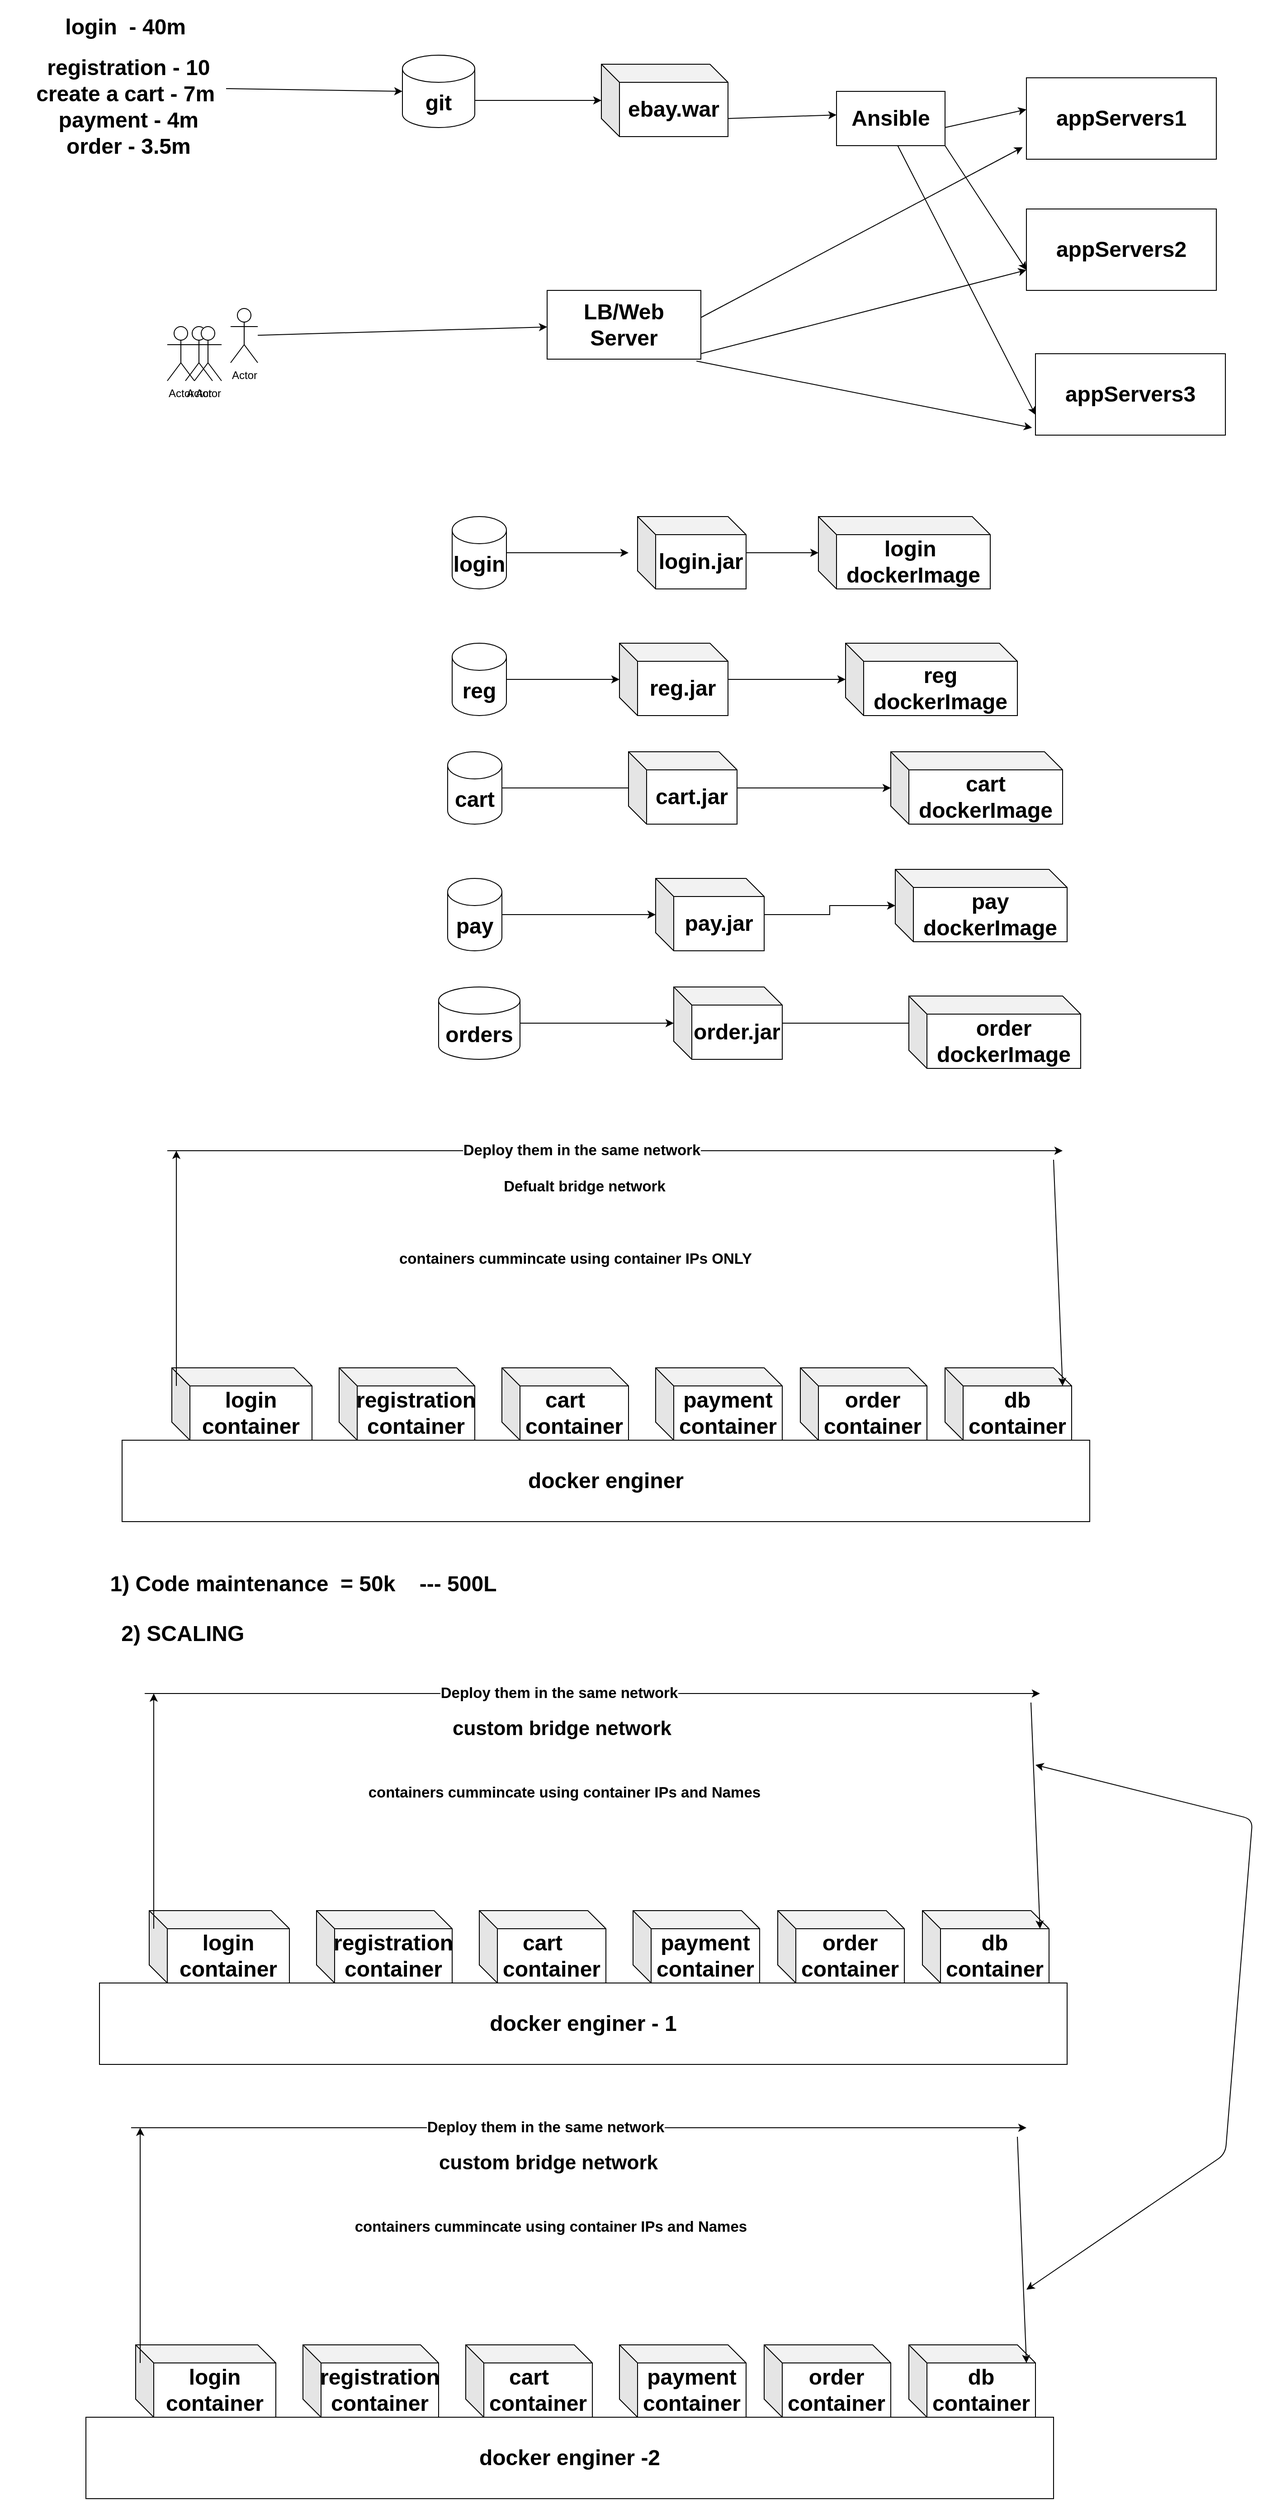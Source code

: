 <mxfile version="15.8.3" type="github" pages="4">
  <diagram id="fqSInsKK7K77jijg4EdJ" name="Page-1">
    <mxGraphModel dx="2919" dy="1033" grid="1" gridSize="10" guides="1" tooltips="1" connect="1" arrows="1" fold="1" page="1" pageScale="1" pageWidth="850" pageHeight="1100" math="0" shadow="0">
      <root>
        <mxCell id="0" />
        <mxCell id="1" parent="0" />
        <mxCell id="3fk1XOqOfCz5VzmiZX5h-2" value="&lt;h1&gt;&amp;nbsp; &amp;nbsp; &amp;nbsp;login&amp;nbsp; - 40m&amp;nbsp;&lt;br&gt;&lt;/h1&gt;&lt;h1&gt;&amp;nbsp; &amp;nbsp; &amp;nbsp;registration - 10&lt;br&gt;&amp;nbsp; &amp;nbsp; &amp;nbsp;create a cart - 7m&amp;nbsp;&lt;br&gt;&amp;nbsp; &amp;nbsp; &amp;nbsp;payment - 4m&lt;br&gt;&amp;nbsp; &amp;nbsp; &amp;nbsp;order - 3.5m&lt;/h1&gt;" style="text;html=1;align=center;verticalAlign=middle;resizable=0;points=[];autosize=1;strokeColor=none;fillColor=none;" parent="1" vertex="1">
          <mxGeometry x="-605" y="155" width="250" height="120" as="geometry" />
        </mxCell>
        <mxCell id="3fk1XOqOfCz5VzmiZX5h-3" value="" style="endArrow=classic;html=1;" parent="1" source="3fk1XOqOfCz5VzmiZX5h-2" edge="1">
          <mxGeometry width="50" height="50" relative="1" as="geometry">
            <mxPoint x="400" y="410" as="sourcePoint" />
            <mxPoint x="-160" y="220" as="targetPoint" />
          </mxGeometry>
        </mxCell>
        <mxCell id="3fk1XOqOfCz5VzmiZX5h-4" value="&lt;h1&gt;git&lt;/h1&gt;" style="shape=cylinder3;whiteSpace=wrap;html=1;boundedLbl=1;backgroundOutline=1;size=15;" parent="1" vertex="1">
          <mxGeometry x="-160" y="180" width="80" height="80" as="geometry" />
        </mxCell>
        <mxCell id="3fk1XOqOfCz5VzmiZX5h-5" value="&lt;h1&gt;ebay.war&lt;/h1&gt;" style="shape=cube;whiteSpace=wrap;html=1;boundedLbl=1;backgroundOutline=1;darkOpacity=0.05;darkOpacity2=0.1;" parent="1" vertex="1">
          <mxGeometry x="60" y="190" width="140" height="80" as="geometry" />
        </mxCell>
        <mxCell id="3fk1XOqOfCz5VzmiZX5h-6" value="" style="endArrow=classic;html=1;" parent="1" target="3fk1XOqOfCz5VzmiZX5h-5" edge="1">
          <mxGeometry width="50" height="50" relative="1" as="geometry">
            <mxPoint x="-80" y="230" as="sourcePoint" />
            <mxPoint x="-30" y="180" as="targetPoint" />
          </mxGeometry>
        </mxCell>
        <mxCell id="3fk1XOqOfCz5VzmiZX5h-7" value="&lt;h1&gt;appServers1&lt;/h1&gt;" style="rounded=0;whiteSpace=wrap;html=1;" parent="1" vertex="1">
          <mxGeometry x="530" y="205" width="210" height="90" as="geometry" />
        </mxCell>
        <mxCell id="3fk1XOqOfCz5VzmiZX5h-8" value="" style="endArrow=classic;html=1;" parent="1" edge="1">
          <mxGeometry width="50" height="50" relative="1" as="geometry">
            <mxPoint x="200" y="250" as="sourcePoint" />
            <mxPoint x="320" y="246" as="targetPoint" />
          </mxGeometry>
        </mxCell>
        <mxCell id="3fk1XOqOfCz5VzmiZX5h-9" value="&lt;h1&gt;Ansible&lt;/h1&gt;" style="rounded=0;whiteSpace=wrap;html=1;" parent="1" vertex="1">
          <mxGeometry x="320" y="220" width="120" height="60" as="geometry" />
        </mxCell>
        <mxCell id="3fk1XOqOfCz5VzmiZX5h-11" value="&lt;h1&gt;appServers2&lt;/h1&gt;" style="rounded=0;whiteSpace=wrap;html=1;" parent="1" vertex="1">
          <mxGeometry x="530" y="350" width="210" height="90" as="geometry" />
        </mxCell>
        <mxCell id="3fk1XOqOfCz5VzmiZX5h-12" value="&lt;h1&gt;appServers3&lt;/h1&gt;" style="rounded=0;whiteSpace=wrap;html=1;" parent="1" vertex="1">
          <mxGeometry x="540" y="510" width="210" height="90" as="geometry" />
        </mxCell>
        <mxCell id="3fk1XOqOfCz5VzmiZX5h-13" value="" style="endArrow=classic;html=1;exitX=1;exitY=1;exitDx=0;exitDy=0;entryX=0;entryY=0.75;entryDx=0;entryDy=0;" parent="1" source="3fk1XOqOfCz5VzmiZX5h-9" target="3fk1XOqOfCz5VzmiZX5h-11" edge="1">
          <mxGeometry width="50" height="50" relative="1" as="geometry">
            <mxPoint x="270" y="440" as="sourcePoint" />
            <mxPoint x="320" y="390" as="targetPoint" />
          </mxGeometry>
        </mxCell>
        <mxCell id="3fk1XOqOfCz5VzmiZX5h-14" value="" style="endArrow=classic;html=1;" parent="1" edge="1">
          <mxGeometry width="50" height="50" relative="1" as="geometry">
            <mxPoint x="440" y="260" as="sourcePoint" />
            <mxPoint x="530" y="240" as="targetPoint" />
          </mxGeometry>
        </mxCell>
        <mxCell id="3fk1XOqOfCz5VzmiZX5h-15" value="" style="endArrow=classic;html=1;exitX=0.565;exitY=1.004;exitDx=0;exitDy=0;exitPerimeter=0;entryX=0;entryY=0.75;entryDx=0;entryDy=0;" parent="1" source="3fk1XOqOfCz5VzmiZX5h-9" target="3fk1XOqOfCz5VzmiZX5h-12" edge="1">
          <mxGeometry width="50" height="50" relative="1" as="geometry">
            <mxPoint x="425" y="490" as="sourcePoint" />
            <mxPoint x="475" y="440" as="targetPoint" />
          </mxGeometry>
        </mxCell>
        <mxCell id="3fk1XOqOfCz5VzmiZX5h-16" value="Actor" style="shape=umlActor;verticalLabelPosition=bottom;verticalAlign=top;html=1;outlineConnect=0;" parent="1" vertex="1">
          <mxGeometry x="-420" y="480" width="30" height="60" as="geometry" />
        </mxCell>
        <mxCell id="3fk1XOqOfCz5VzmiZX5h-17" value="Actor" style="shape=umlActor;verticalLabelPosition=bottom;verticalAlign=top;html=1;outlineConnect=0;" parent="1" vertex="1">
          <mxGeometry x="-400" y="480" width="30" height="60" as="geometry" />
        </mxCell>
        <mxCell id="3fk1XOqOfCz5VzmiZX5h-18" value="Actor" style="shape=umlActor;verticalLabelPosition=bottom;verticalAlign=top;html=1;outlineConnect=0;" parent="1" vertex="1">
          <mxGeometry x="-390" y="480" width="30" height="60" as="geometry" />
        </mxCell>
        <mxCell id="3fk1XOqOfCz5VzmiZX5h-19" value="Actor" style="shape=umlActor;verticalLabelPosition=bottom;verticalAlign=top;html=1;outlineConnect=0;" parent="1" vertex="1">
          <mxGeometry x="-350" y="460" width="30" height="60" as="geometry" />
        </mxCell>
        <mxCell id="3fk1XOqOfCz5VzmiZX5h-20" value="" style="endArrow=classic;html=1;" parent="1" source="3fk1XOqOfCz5VzmiZX5h-19" target="3fk1XOqOfCz5VzmiZX5h-21" edge="1">
          <mxGeometry width="50" height="50" relative="1" as="geometry">
            <mxPoint x="270" y="450" as="sourcePoint" />
            <mxPoint x="60" y="486" as="targetPoint" />
          </mxGeometry>
        </mxCell>
        <mxCell id="3fk1XOqOfCz5VzmiZX5h-21" value="&lt;h1&gt;LB/Web Server&lt;/h1&gt;" style="rounded=0;whiteSpace=wrap;html=1;" parent="1" vertex="1">
          <mxGeometry y="440" width="170" height="76" as="geometry" />
        </mxCell>
        <mxCell id="3fk1XOqOfCz5VzmiZX5h-22" value="" style="endArrow=classic;html=1;entryX=-0.02;entryY=0.853;entryDx=0;entryDy=0;entryPerimeter=0;" parent="1" target="3fk1XOqOfCz5VzmiZX5h-7" edge="1">
          <mxGeometry width="50" height="50" relative="1" as="geometry">
            <mxPoint x="170" y="470" as="sourcePoint" />
            <mxPoint x="220" y="420" as="targetPoint" />
          </mxGeometry>
        </mxCell>
        <mxCell id="3fk1XOqOfCz5VzmiZX5h-23" value="" style="endArrow=classic;html=1;entryX=0;entryY=0.75;entryDx=0;entryDy=0;" parent="1" target="3fk1XOqOfCz5VzmiZX5h-11" edge="1">
          <mxGeometry width="50" height="50" relative="1" as="geometry">
            <mxPoint x="170" y="510" as="sourcePoint" />
            <mxPoint x="220" y="460" as="targetPoint" />
          </mxGeometry>
        </mxCell>
        <mxCell id="3fk1XOqOfCz5VzmiZX5h-24" value="" style="endArrow=classic;html=1;exitX=0.971;exitY=1.028;exitDx=0;exitDy=0;exitPerimeter=0;entryX=-0.018;entryY=0.91;entryDx=0;entryDy=0;entryPerimeter=0;" parent="1" source="3fk1XOqOfCz5VzmiZX5h-21" target="3fk1XOqOfCz5VzmiZX5h-12" edge="1">
          <mxGeometry width="50" height="50" relative="1" as="geometry">
            <mxPoint x="440" y="610" as="sourcePoint" />
            <mxPoint x="490" y="560" as="targetPoint" />
          </mxGeometry>
        </mxCell>
        <mxCell id="3fk1XOqOfCz5VzmiZX5h-31" value="" style="edgeStyle=orthogonalEdgeStyle;rounded=0;orthogonalLoop=1;jettySize=auto;html=1;" parent="1" source="3fk1XOqOfCz5VzmiZX5h-25" edge="1">
          <mxGeometry relative="1" as="geometry">
            <mxPoint x="90" y="730" as="targetPoint" />
          </mxGeometry>
        </mxCell>
        <mxCell id="3fk1XOqOfCz5VzmiZX5h-25" value="&lt;h1&gt;login&lt;/h1&gt;" style="shape=cylinder3;whiteSpace=wrap;html=1;boundedLbl=1;backgroundOutline=1;size=15;" parent="1" vertex="1">
          <mxGeometry x="-105" y="690" width="60" height="80" as="geometry" />
        </mxCell>
        <mxCell id="3fk1XOqOfCz5VzmiZX5h-34" value="" style="edgeStyle=orthogonalEdgeStyle;rounded=0;orthogonalLoop=1;jettySize=auto;html=1;" parent="1" source="3fk1XOqOfCz5VzmiZX5h-26" target="3fk1XOqOfCz5VzmiZX5h-35" edge="1">
          <mxGeometry relative="1" as="geometry">
            <mxPoint x="35" y="870" as="targetPoint" />
          </mxGeometry>
        </mxCell>
        <mxCell id="3fk1XOqOfCz5VzmiZX5h-26" value="&lt;h1&gt;reg&lt;/h1&gt;" style="shape=cylinder3;whiteSpace=wrap;html=1;boundedLbl=1;backgroundOutline=1;size=15;" parent="1" vertex="1">
          <mxGeometry x="-105" y="830" width="60" height="80" as="geometry" />
        </mxCell>
        <mxCell id="3fk1XOqOfCz5VzmiZX5h-37" value="" style="edgeStyle=orthogonalEdgeStyle;rounded=0;orthogonalLoop=1;jettySize=auto;html=1;" parent="1" source="3fk1XOqOfCz5VzmiZX5h-27" edge="1">
          <mxGeometry relative="1" as="geometry">
            <mxPoint x="100" y="990" as="targetPoint" />
          </mxGeometry>
        </mxCell>
        <mxCell id="3fk1XOqOfCz5VzmiZX5h-27" value="&lt;h1&gt;cart&lt;/h1&gt;" style="shape=cylinder3;whiteSpace=wrap;html=1;boundedLbl=1;backgroundOutline=1;size=15;" parent="1" vertex="1">
          <mxGeometry x="-110" y="950" width="60" height="80" as="geometry" />
        </mxCell>
        <mxCell id="3fk1XOqOfCz5VzmiZX5h-40" value="" style="edgeStyle=orthogonalEdgeStyle;rounded=0;orthogonalLoop=1;jettySize=auto;html=1;" parent="1" source="3fk1XOqOfCz5VzmiZX5h-28" target="3fk1XOqOfCz5VzmiZX5h-39" edge="1">
          <mxGeometry relative="1" as="geometry" />
        </mxCell>
        <mxCell id="3fk1XOqOfCz5VzmiZX5h-28" value="&lt;h1&gt;pay&lt;/h1&gt;" style="shape=cylinder3;whiteSpace=wrap;html=1;boundedLbl=1;backgroundOutline=1;size=15;" parent="1" vertex="1">
          <mxGeometry x="-110" y="1090" width="60" height="80" as="geometry" />
        </mxCell>
        <mxCell id="3fk1XOqOfCz5VzmiZX5h-42" value="" style="edgeStyle=orthogonalEdgeStyle;rounded=0;orthogonalLoop=1;jettySize=auto;html=1;" parent="1" source="3fk1XOqOfCz5VzmiZX5h-29" target="3fk1XOqOfCz5VzmiZX5h-41" edge="1">
          <mxGeometry relative="1" as="geometry" />
        </mxCell>
        <mxCell id="3fk1XOqOfCz5VzmiZX5h-29" value="&lt;h1&gt;orders&lt;/h1&gt;" style="shape=cylinder3;whiteSpace=wrap;html=1;boundedLbl=1;backgroundOutline=1;size=15;" parent="1" vertex="1">
          <mxGeometry x="-120" y="1210" width="90" height="80" as="geometry" />
        </mxCell>
        <mxCell id="3fk1XOqOfCz5VzmiZX5h-44" value="" style="edgeStyle=orthogonalEdgeStyle;rounded=0;orthogonalLoop=1;jettySize=auto;html=1;" parent="1" source="3fk1XOqOfCz5VzmiZX5h-32" target="3fk1XOqOfCz5VzmiZX5h-43" edge="1">
          <mxGeometry relative="1" as="geometry" />
        </mxCell>
        <mxCell id="3fk1XOqOfCz5VzmiZX5h-32" value="&lt;h1&gt;login.jar&lt;/h1&gt;" style="shape=cube;whiteSpace=wrap;html=1;boundedLbl=1;backgroundOutline=1;darkOpacity=0.05;darkOpacity2=0.1;" parent="1" vertex="1">
          <mxGeometry x="100" y="690" width="120" height="80" as="geometry" />
        </mxCell>
        <mxCell id="3fk1XOqOfCz5VzmiZX5h-47" value="" style="edgeStyle=orthogonalEdgeStyle;rounded=0;orthogonalLoop=1;jettySize=auto;html=1;" parent="1" source="3fk1XOqOfCz5VzmiZX5h-35" edge="1">
          <mxGeometry relative="1" as="geometry">
            <mxPoint x="330" y="870" as="targetPoint" />
          </mxGeometry>
        </mxCell>
        <mxCell id="3fk1XOqOfCz5VzmiZX5h-35" value="&lt;h1&gt;reg.jar&lt;/h1&gt;" style="shape=cube;whiteSpace=wrap;html=1;boundedLbl=1;backgroundOutline=1;darkOpacity=0.05;darkOpacity2=0.1;" parent="1" vertex="1">
          <mxGeometry x="80" y="830" width="120" height="80" as="geometry" />
        </mxCell>
        <mxCell id="3fk1XOqOfCz5VzmiZX5h-50" value="" style="edgeStyle=orthogonalEdgeStyle;rounded=0;orthogonalLoop=1;jettySize=auto;html=1;" parent="1" source="3fk1XOqOfCz5VzmiZX5h-38" target="3fk1XOqOfCz5VzmiZX5h-48" edge="1">
          <mxGeometry relative="1" as="geometry">
            <mxPoint x="290" y="990" as="targetPoint" />
          </mxGeometry>
        </mxCell>
        <mxCell id="3fk1XOqOfCz5VzmiZX5h-38" value="&lt;h1&gt;cart.jar&lt;/h1&gt;" style="shape=cube;whiteSpace=wrap;html=1;boundedLbl=1;backgroundOutline=1;darkOpacity=0.05;darkOpacity2=0.1;" parent="1" vertex="1">
          <mxGeometry x="90" y="950" width="120" height="80" as="geometry" />
        </mxCell>
        <mxCell id="3fk1XOqOfCz5VzmiZX5h-53" value="" style="edgeStyle=orthogonalEdgeStyle;rounded=0;orthogonalLoop=1;jettySize=auto;html=1;" parent="1" source="3fk1XOqOfCz5VzmiZX5h-39" target="3fk1XOqOfCz5VzmiZX5h-51" edge="1">
          <mxGeometry relative="1" as="geometry">
            <mxPoint x="320" y="1130" as="targetPoint" />
          </mxGeometry>
        </mxCell>
        <mxCell id="3fk1XOqOfCz5VzmiZX5h-39" value="&lt;h1&gt;pay.jar&lt;/h1&gt;" style="shape=cube;whiteSpace=wrap;html=1;boundedLbl=1;backgroundOutline=1;darkOpacity=0.05;darkOpacity2=0.1;" parent="1" vertex="1">
          <mxGeometry x="120" y="1090" width="120" height="80" as="geometry" />
        </mxCell>
        <mxCell id="3fk1XOqOfCz5VzmiZX5h-56" value="" style="edgeStyle=orthogonalEdgeStyle;rounded=0;orthogonalLoop=1;jettySize=auto;html=1;" parent="1" source="3fk1XOqOfCz5VzmiZX5h-41" edge="1">
          <mxGeometry relative="1" as="geometry">
            <mxPoint x="410" y="1250" as="targetPoint" />
          </mxGeometry>
        </mxCell>
        <mxCell id="3fk1XOqOfCz5VzmiZX5h-41" value="&lt;h1&gt;order.jar&lt;/h1&gt;" style="shape=cube;whiteSpace=wrap;html=1;boundedLbl=1;backgroundOutline=1;darkOpacity=0.05;darkOpacity2=0.1;" parent="1" vertex="1">
          <mxGeometry x="140" y="1210" width="120" height="80" as="geometry" />
        </mxCell>
        <mxCell id="3fk1XOqOfCz5VzmiZX5h-43" value="&lt;h1&gt;login&amp;nbsp; dockerImage&lt;/h1&gt;" style="shape=cube;whiteSpace=wrap;html=1;boundedLbl=1;backgroundOutline=1;darkOpacity=0.05;darkOpacity2=0.1;" parent="1" vertex="1">
          <mxGeometry x="300" y="690" width="190" height="80" as="geometry" />
        </mxCell>
        <mxCell id="3fk1XOqOfCz5VzmiZX5h-45" value="&lt;h1&gt;reg dockerImage&lt;/h1&gt;" style="shape=cube;whiteSpace=wrap;html=1;boundedLbl=1;backgroundOutline=1;darkOpacity=0.05;darkOpacity2=0.1;" parent="1" vertex="1">
          <mxGeometry x="330" y="830" width="190" height="80" as="geometry" />
        </mxCell>
        <mxCell id="3fk1XOqOfCz5VzmiZX5h-48" value="&lt;h1&gt;cart dockerImage&lt;/h1&gt;" style="shape=cube;whiteSpace=wrap;html=1;boundedLbl=1;backgroundOutline=1;darkOpacity=0.05;darkOpacity2=0.1;" parent="1" vertex="1">
          <mxGeometry x="380" y="950" width="190" height="80" as="geometry" />
        </mxCell>
        <mxCell id="3fk1XOqOfCz5VzmiZX5h-51" value="&lt;h1&gt;pay dockerImage&lt;/h1&gt;" style="shape=cube;whiteSpace=wrap;html=1;boundedLbl=1;backgroundOutline=1;darkOpacity=0.05;darkOpacity2=0.1;" parent="1" vertex="1">
          <mxGeometry x="385" y="1080" width="190" height="80" as="geometry" />
        </mxCell>
        <mxCell id="3fk1XOqOfCz5VzmiZX5h-54" value="&lt;h1&gt;order dockerImage&lt;/h1&gt;" style="shape=cube;whiteSpace=wrap;html=1;boundedLbl=1;backgroundOutline=1;darkOpacity=0.05;darkOpacity2=0.1;" parent="1" vertex="1">
          <mxGeometry x="400" y="1220" width="190" height="80" as="geometry" />
        </mxCell>
        <mxCell id="3fk1XOqOfCz5VzmiZX5h-64" value="&lt;h1&gt;docker enginer&lt;/h1&gt;" style="rounded=0;whiteSpace=wrap;html=1;" parent="1" vertex="1">
          <mxGeometry x="-470" y="1711" width="1070" height="90" as="geometry" />
        </mxCell>
        <mxCell id="3fk1XOqOfCz5VzmiZX5h-65" value="&lt;h1&gt;login container&lt;/h1&gt;" style="shape=cube;whiteSpace=wrap;html=1;boundedLbl=1;backgroundOutline=1;darkOpacity=0.05;darkOpacity2=0.1;" parent="1" vertex="1">
          <mxGeometry x="-415" y="1631" width="155" height="80" as="geometry" />
        </mxCell>
        <mxCell id="3fk1XOqOfCz5VzmiZX5h-66" value="&lt;h1&gt;registration container&lt;/h1&gt;" style="shape=cube;whiteSpace=wrap;html=1;boundedLbl=1;backgroundOutline=1;darkOpacity=0.05;darkOpacity2=0.1;" parent="1" vertex="1">
          <mxGeometry x="-230" y="1631" width="150" height="80" as="geometry" />
        </mxCell>
        <mxCell id="3fk1XOqOfCz5VzmiZX5h-67" value="&lt;h1&gt;cart&amp;nbsp; &amp;nbsp; container&lt;/h1&gt;" style="shape=cube;whiteSpace=wrap;html=1;boundedLbl=1;backgroundOutline=1;darkOpacity=0.05;darkOpacity2=0.1;" parent="1" vertex="1">
          <mxGeometry x="-50" y="1631" width="140" height="80" as="geometry" />
        </mxCell>
        <mxCell id="3fk1XOqOfCz5VzmiZX5h-68" value="&lt;h1&gt;payment container&lt;/h1&gt;" style="shape=cube;whiteSpace=wrap;html=1;boundedLbl=1;backgroundOutline=1;darkOpacity=0.05;darkOpacity2=0.1;" parent="1" vertex="1">
          <mxGeometry x="120" y="1631" width="140" height="80" as="geometry" />
        </mxCell>
        <mxCell id="3fk1XOqOfCz5VzmiZX5h-69" value="&lt;h1&gt;order container&lt;/h1&gt;" style="shape=cube;whiteSpace=wrap;html=1;boundedLbl=1;backgroundOutline=1;darkOpacity=0.05;darkOpacity2=0.1;" parent="1" vertex="1">
          <mxGeometry x="280" y="1631" width="140" height="80" as="geometry" />
        </mxCell>
        <mxCell id="3fk1XOqOfCz5VzmiZX5h-70" value="&lt;h1&gt;db container&lt;/h1&gt;" style="shape=cube;whiteSpace=wrap;html=1;boundedLbl=1;backgroundOutline=1;darkOpacity=0.05;darkOpacity2=0.1;" parent="1" vertex="1">
          <mxGeometry x="440" y="1631" width="140" height="80" as="geometry" />
        </mxCell>
        <mxCell id="3fk1XOqOfCz5VzmiZX5h-71" value="" style="endArrow=classic;html=1;" parent="1" edge="1">
          <mxGeometry width="50" height="50" relative="1" as="geometry">
            <mxPoint x="-410" y="1651" as="sourcePoint" />
            <mxPoint x="-410" y="1391" as="targetPoint" />
          </mxGeometry>
        </mxCell>
        <mxCell id="3fk1XOqOfCz5VzmiZX5h-72" value="" style="endArrow=classic;html=1;" parent="1" edge="1">
          <mxGeometry width="50" height="50" relative="1" as="geometry">
            <mxPoint x="-420" y="1391" as="sourcePoint" />
            <mxPoint x="570" y="1391" as="targetPoint" />
          </mxGeometry>
        </mxCell>
        <mxCell id="3fk1XOqOfCz5VzmiZX5h-74" value="&lt;h2&gt;Deploy them in the same network&lt;/h2&gt;" style="edgeLabel;html=1;align=center;verticalAlign=middle;resizable=0;points=[];" parent="3fk1XOqOfCz5VzmiZX5h-72" vertex="1" connectable="0">
          <mxGeometry x="-0.076" y="1" relative="1" as="geometry">
            <mxPoint as="offset" />
          </mxGeometry>
        </mxCell>
        <mxCell id="3fk1XOqOfCz5VzmiZX5h-77" value="&lt;h2&gt;Defualt bridge network&lt;/h2&gt;" style="edgeLabel;html=1;align=center;verticalAlign=middle;resizable=0;points=[];" parent="3fk1XOqOfCz5VzmiZX5h-72" vertex="1" connectable="0">
          <mxGeometry x="-0.076" y="1" relative="1" as="geometry">
            <mxPoint x="3" y="40" as="offset" />
          </mxGeometry>
        </mxCell>
        <mxCell id="3fk1XOqOfCz5VzmiZX5h-90" value="&lt;h2&gt;containers cummincate using container IPs ONLY&lt;/h2&gt;" style="edgeLabel;html=1;align=center;verticalAlign=middle;resizable=0;points=[];" parent="3fk1XOqOfCz5VzmiZX5h-72" vertex="1" connectable="0">
          <mxGeometry x="-0.076" y="1" relative="1" as="geometry">
            <mxPoint x="-7" y="120" as="offset" />
          </mxGeometry>
        </mxCell>
        <mxCell id="3fk1XOqOfCz5VzmiZX5h-91" value="&lt;h2&gt;containers cummincate using container IPs and Names&amp;nbsp;&lt;/h2&gt;" style="edgeLabel;html=1;align=center;verticalAlign=middle;resizable=0;points=[];" parent="3fk1XOqOfCz5VzmiZX5h-72" vertex="1" connectable="0">
          <mxGeometry x="-0.076" y="1" relative="1" as="geometry">
            <mxPoint x="-17" y="710" as="offset" />
          </mxGeometry>
        </mxCell>
        <mxCell id="3fk1XOqOfCz5VzmiZX5h-92" value="&lt;h2&gt;containers cummincate using container IPs and Names&amp;nbsp;&lt;/h2&gt;" style="edgeLabel;html=1;align=center;verticalAlign=middle;resizable=0;points=[];" parent="3fk1XOqOfCz5VzmiZX5h-72" vertex="1" connectable="0">
          <mxGeometry x="-0.076" y="1" relative="1" as="geometry">
            <mxPoint x="-32" y="1190" as="offset" />
          </mxGeometry>
        </mxCell>
        <mxCell id="3fk1XOqOfCz5VzmiZX5h-73" value="" style="endArrow=classic;html=1;" parent="1" edge="1">
          <mxGeometry width="50" height="50" relative="1" as="geometry">
            <mxPoint x="560" y="1401" as="sourcePoint" />
            <mxPoint x="570" y="1651" as="targetPoint" />
          </mxGeometry>
        </mxCell>
        <mxCell id="3fk1XOqOfCz5VzmiZX5h-75" value="&lt;h1&gt;1) Code maintenance&amp;nbsp; = 50k&amp;nbsp; &amp;nbsp; --- 500L&lt;/h1&gt;" style="text;html=1;align=center;verticalAlign=middle;resizable=0;points=[];autosize=1;strokeColor=none;fillColor=none;" parent="1" vertex="1">
          <mxGeometry x="-490" y="1845" width="440" height="50" as="geometry" />
        </mxCell>
        <mxCell id="3fk1XOqOfCz5VzmiZX5h-76" value="&lt;h1&gt;2) SCALING&amp;nbsp;&lt;/h1&gt;" style="text;html=1;align=center;verticalAlign=middle;resizable=0;points=[];autosize=1;strokeColor=none;fillColor=none;" parent="1" vertex="1">
          <mxGeometry x="-480" y="1900" width="160" height="50" as="geometry" />
        </mxCell>
        <mxCell id="3fk1XOqOfCz5VzmiZX5h-78" value="&lt;h1&gt;docker enginer - 1&lt;/h1&gt;" style="rounded=0;whiteSpace=wrap;html=1;" parent="1" vertex="1">
          <mxGeometry x="-495" y="2311" width="1070" height="90" as="geometry" />
        </mxCell>
        <mxCell id="3fk1XOqOfCz5VzmiZX5h-79" value="&lt;h1&gt;login container&lt;/h1&gt;" style="shape=cube;whiteSpace=wrap;html=1;boundedLbl=1;backgroundOutline=1;darkOpacity=0.05;darkOpacity2=0.1;" parent="1" vertex="1">
          <mxGeometry x="-440" y="2231" width="155" height="80" as="geometry" />
        </mxCell>
        <mxCell id="3fk1XOqOfCz5VzmiZX5h-80" value="&lt;h1&gt;registration container&lt;/h1&gt;" style="shape=cube;whiteSpace=wrap;html=1;boundedLbl=1;backgroundOutline=1;darkOpacity=0.05;darkOpacity2=0.1;" parent="1" vertex="1">
          <mxGeometry x="-255" y="2231" width="150" height="80" as="geometry" />
        </mxCell>
        <mxCell id="3fk1XOqOfCz5VzmiZX5h-81" value="&lt;h1&gt;cart&amp;nbsp; &amp;nbsp; container&lt;/h1&gt;" style="shape=cube;whiteSpace=wrap;html=1;boundedLbl=1;backgroundOutline=1;darkOpacity=0.05;darkOpacity2=0.1;" parent="1" vertex="1">
          <mxGeometry x="-75" y="2231" width="140" height="80" as="geometry" />
        </mxCell>
        <mxCell id="3fk1XOqOfCz5VzmiZX5h-82" value="&lt;h1&gt;payment container&lt;/h1&gt;" style="shape=cube;whiteSpace=wrap;html=1;boundedLbl=1;backgroundOutline=1;darkOpacity=0.05;darkOpacity2=0.1;" parent="1" vertex="1">
          <mxGeometry x="95" y="2231" width="140" height="80" as="geometry" />
        </mxCell>
        <mxCell id="3fk1XOqOfCz5VzmiZX5h-83" value="&lt;h1&gt;order container&lt;/h1&gt;" style="shape=cube;whiteSpace=wrap;html=1;boundedLbl=1;backgroundOutline=1;darkOpacity=0.05;darkOpacity2=0.1;" parent="1" vertex="1">
          <mxGeometry x="255" y="2231" width="140" height="80" as="geometry" />
        </mxCell>
        <mxCell id="3fk1XOqOfCz5VzmiZX5h-84" value="&lt;h1&gt;db container&lt;/h1&gt;" style="shape=cube;whiteSpace=wrap;html=1;boundedLbl=1;backgroundOutline=1;darkOpacity=0.05;darkOpacity2=0.1;" parent="1" vertex="1">
          <mxGeometry x="415" y="2231" width="140" height="80" as="geometry" />
        </mxCell>
        <mxCell id="3fk1XOqOfCz5VzmiZX5h-85" value="" style="endArrow=classic;html=1;" parent="1" edge="1">
          <mxGeometry width="50" height="50" relative="1" as="geometry">
            <mxPoint x="-435" y="2251" as="sourcePoint" />
            <mxPoint x="-435" y="1991" as="targetPoint" />
          </mxGeometry>
        </mxCell>
        <mxCell id="3fk1XOqOfCz5VzmiZX5h-86" value="" style="endArrow=classic;html=1;" parent="1" edge="1">
          <mxGeometry width="50" height="50" relative="1" as="geometry">
            <mxPoint x="-445" y="1991" as="sourcePoint" />
            <mxPoint x="545" y="1991" as="targetPoint" />
          </mxGeometry>
        </mxCell>
        <mxCell id="3fk1XOqOfCz5VzmiZX5h-87" value="&lt;h2&gt;Deploy them in the same network&lt;/h2&gt;" style="edgeLabel;html=1;align=center;verticalAlign=middle;resizable=0;points=[];" parent="3fk1XOqOfCz5VzmiZX5h-86" vertex="1" connectable="0">
          <mxGeometry x="-0.076" y="1" relative="1" as="geometry">
            <mxPoint as="offset" />
          </mxGeometry>
        </mxCell>
        <mxCell id="3fk1XOqOfCz5VzmiZX5h-88" value="&lt;h1&gt;custom bridge network&lt;/h1&gt;" style="edgeLabel;html=1;align=center;verticalAlign=middle;resizable=0;points=[];" parent="3fk1XOqOfCz5VzmiZX5h-86" vertex="1" connectable="0">
          <mxGeometry x="-0.076" y="1" relative="1" as="geometry">
            <mxPoint x="3" y="40" as="offset" />
          </mxGeometry>
        </mxCell>
        <mxCell id="3fk1XOqOfCz5VzmiZX5h-89" value="" style="endArrow=classic;html=1;" parent="1" edge="1">
          <mxGeometry width="50" height="50" relative="1" as="geometry">
            <mxPoint x="535" y="2001" as="sourcePoint" />
            <mxPoint x="545" y="2251" as="targetPoint" />
          </mxGeometry>
        </mxCell>
        <mxCell id="3fk1XOqOfCz5VzmiZX5h-93" value="&lt;h1&gt;docker enginer -2&lt;/h1&gt;" style="rounded=0;whiteSpace=wrap;html=1;" parent="1" vertex="1">
          <mxGeometry x="-510" y="2791" width="1070" height="90" as="geometry" />
        </mxCell>
        <mxCell id="3fk1XOqOfCz5VzmiZX5h-94" value="&lt;h1&gt;login container&lt;/h1&gt;" style="shape=cube;whiteSpace=wrap;html=1;boundedLbl=1;backgroundOutline=1;darkOpacity=0.05;darkOpacity2=0.1;" parent="1" vertex="1">
          <mxGeometry x="-455" y="2711" width="155" height="80" as="geometry" />
        </mxCell>
        <mxCell id="3fk1XOqOfCz5VzmiZX5h-95" value="&lt;h1&gt;registration container&lt;/h1&gt;" style="shape=cube;whiteSpace=wrap;html=1;boundedLbl=1;backgroundOutline=1;darkOpacity=0.05;darkOpacity2=0.1;" parent="1" vertex="1">
          <mxGeometry x="-270" y="2711" width="150" height="80" as="geometry" />
        </mxCell>
        <mxCell id="3fk1XOqOfCz5VzmiZX5h-96" value="&lt;h1&gt;cart&amp;nbsp; &amp;nbsp; container&lt;/h1&gt;" style="shape=cube;whiteSpace=wrap;html=1;boundedLbl=1;backgroundOutline=1;darkOpacity=0.05;darkOpacity2=0.1;" parent="1" vertex="1">
          <mxGeometry x="-90" y="2711" width="140" height="80" as="geometry" />
        </mxCell>
        <mxCell id="3fk1XOqOfCz5VzmiZX5h-97" value="&lt;h1&gt;payment container&lt;/h1&gt;" style="shape=cube;whiteSpace=wrap;html=1;boundedLbl=1;backgroundOutline=1;darkOpacity=0.05;darkOpacity2=0.1;" parent="1" vertex="1">
          <mxGeometry x="80" y="2711" width="140" height="80" as="geometry" />
        </mxCell>
        <mxCell id="3fk1XOqOfCz5VzmiZX5h-98" value="&lt;h1&gt;order container&lt;/h1&gt;" style="shape=cube;whiteSpace=wrap;html=1;boundedLbl=1;backgroundOutline=1;darkOpacity=0.05;darkOpacity2=0.1;" parent="1" vertex="1">
          <mxGeometry x="240" y="2711" width="140" height="80" as="geometry" />
        </mxCell>
        <mxCell id="3fk1XOqOfCz5VzmiZX5h-99" value="&lt;h1&gt;db container&lt;/h1&gt;" style="shape=cube;whiteSpace=wrap;html=1;boundedLbl=1;backgroundOutline=1;darkOpacity=0.05;darkOpacity2=0.1;" parent="1" vertex="1">
          <mxGeometry x="400" y="2711" width="140" height="80" as="geometry" />
        </mxCell>
        <mxCell id="3fk1XOqOfCz5VzmiZX5h-100" value="" style="endArrow=classic;html=1;" parent="1" edge="1">
          <mxGeometry width="50" height="50" relative="1" as="geometry">
            <mxPoint x="-450" y="2731" as="sourcePoint" />
            <mxPoint x="-450" y="2471" as="targetPoint" />
          </mxGeometry>
        </mxCell>
        <mxCell id="3fk1XOqOfCz5VzmiZX5h-101" value="" style="endArrow=classic;html=1;" parent="1" edge="1">
          <mxGeometry width="50" height="50" relative="1" as="geometry">
            <mxPoint x="-460" y="2471" as="sourcePoint" />
            <mxPoint x="530" y="2471" as="targetPoint" />
          </mxGeometry>
        </mxCell>
        <mxCell id="3fk1XOqOfCz5VzmiZX5h-102" value="&lt;h2&gt;Deploy them in the same network&lt;/h2&gt;" style="edgeLabel;html=1;align=center;verticalAlign=middle;resizable=0;points=[];" parent="3fk1XOqOfCz5VzmiZX5h-101" vertex="1" connectable="0">
          <mxGeometry x="-0.076" y="1" relative="1" as="geometry">
            <mxPoint as="offset" />
          </mxGeometry>
        </mxCell>
        <mxCell id="3fk1XOqOfCz5VzmiZX5h-103" value="&lt;h1&gt;custom bridge network&lt;/h1&gt;" style="edgeLabel;html=1;align=center;verticalAlign=middle;resizable=0;points=[];" parent="3fk1XOqOfCz5VzmiZX5h-101" vertex="1" connectable="0">
          <mxGeometry x="-0.076" y="1" relative="1" as="geometry">
            <mxPoint x="3" y="40" as="offset" />
          </mxGeometry>
        </mxCell>
        <mxCell id="3fk1XOqOfCz5VzmiZX5h-104" value="" style="endArrow=classic;html=1;" parent="1" edge="1">
          <mxGeometry width="50" height="50" relative="1" as="geometry">
            <mxPoint x="520" y="2481" as="sourcePoint" />
            <mxPoint x="530" y="2731" as="targetPoint" />
          </mxGeometry>
        </mxCell>
        <mxCell id="3fk1XOqOfCz5VzmiZX5h-105" value="" style="endArrow=classic;startArrow=classic;html=1;" parent="1" edge="1">
          <mxGeometry width="50" height="50" relative="1" as="geometry">
            <mxPoint x="540" y="2070" as="sourcePoint" />
            <mxPoint x="530" y="2650" as="targetPoint" />
            <Array as="points">
              <mxPoint x="780" y="2130" />
              <mxPoint x="750" y="2500" />
            </Array>
          </mxGeometry>
        </mxCell>
      </root>
    </mxGraphModel>
  </diagram>
  <diagram id="k76fpeEtRpDhrwxj19tb" name="Page-2">
    <mxGraphModel dx="2032" dy="590" grid="1" gridSize="10" guides="1" tooltips="1" connect="1" arrows="1" fold="1" page="1" pageScale="1" pageWidth="850" pageHeight="1100" math="0" shadow="0">
      <root>
        <mxCell id="5YzLQz3INwJ38rXj_Hxi-0" />
        <mxCell id="5YzLQz3INwJ38rXj_Hxi-1" parent="5YzLQz3INwJ38rXj_Hxi-0" />
        <mxCell id="5YzLQz3INwJ38rXj_Hxi-2" value="Actor" style="shape=umlActor;verticalLabelPosition=bottom;verticalAlign=top;html=1;outlineConnect=0;" parent="5YzLQz3INwJ38rXj_Hxi-1" vertex="1">
          <mxGeometry x="-430" y="140" width="30" height="60" as="geometry" />
        </mxCell>
        <mxCell id="5YzLQz3INwJ38rXj_Hxi-3" value="Actor" style="shape=umlActor;verticalLabelPosition=bottom;verticalAlign=top;html=1;outlineConnect=0;" parent="5YzLQz3INwJ38rXj_Hxi-1" vertex="1">
          <mxGeometry x="-420" y="290" width="30" height="60" as="geometry" />
        </mxCell>
        <mxCell id="5YzLQz3INwJ38rXj_Hxi-4" value="Actor" style="shape=umlActor;verticalLabelPosition=bottom;verticalAlign=top;html=1;outlineConnect=0;" parent="5YzLQz3INwJ38rXj_Hxi-1" vertex="1">
          <mxGeometry x="-410" y="450" width="30" height="60" as="geometry" />
        </mxCell>
        <mxCell id="5YzLQz3INwJ38rXj_Hxi-5" value="&lt;h1&gt;gitHUB boa/rbc/bc remote-repo src/test/bs&lt;/h1&gt;" style="shape=cylinder3;whiteSpace=wrap;html=1;boundedLbl=1;backgroundOutline=1;size=15;" parent="5YzLQz3INwJ38rXj_Hxi-1" vertex="1">
          <mxGeometry x="-70" y="120" width="190" height="220" as="geometry" />
        </mxCell>
        <mxCell id="5YzLQz3INwJ38rXj_Hxi-7" value="" style="endArrow=classic;html=1;rounded=0;" parent="5YzLQz3INwJ38rXj_Hxi-1" source="5YzLQz3INwJ38rXj_Hxi-3" target="5YzLQz3INwJ38rXj_Hxi-5" edge="1">
          <mxGeometry width="50" height="50" relative="1" as="geometry">
            <mxPoint x="-330" y="350" as="sourcePoint" />
            <mxPoint x="-280" y="300" as="targetPoint" />
            <Array as="points">
              <mxPoint x="-310" y="310" />
            </Array>
          </mxGeometry>
        </mxCell>
        <mxCell id="5YzLQz3INwJ38rXj_Hxi-8" value="" style="endArrow=classic;html=1;rounded=0;entryX=0.017;entryY=0.967;entryDx=0;entryDy=0;entryPerimeter=0;" parent="5YzLQz3INwJ38rXj_Hxi-1" source="5YzLQz3INwJ38rXj_Hxi-4" target="5YzLQz3INwJ38rXj_Hxi-5" edge="1">
          <mxGeometry width="50" height="50" relative="1" as="geometry">
            <mxPoint x="-350" y="505" as="sourcePoint" />
            <mxPoint x="-300" y="455" as="targetPoint" />
          </mxGeometry>
        </mxCell>
        <mxCell id="5YzLQz3INwJ38rXj_Hxi-9" value="Actor" style="shape=umlActor;verticalLabelPosition=bottom;verticalAlign=top;html=1;outlineConnect=0;" parent="5YzLQz3INwJ38rXj_Hxi-1" vertex="1">
          <mxGeometry x="460" y="130" width="30" height="60" as="geometry" />
        </mxCell>
        <mxCell id="5YzLQz3INwJ38rXj_Hxi-10" value="Actor" style="shape=umlActor;verticalLabelPosition=bottom;verticalAlign=top;html=1;outlineConnect=0;" parent="5YzLQz3INwJ38rXj_Hxi-1" vertex="1">
          <mxGeometry x="425" y="380" width="30" height="60" as="geometry" />
        </mxCell>
        <mxCell id="5YzLQz3INwJ38rXj_Hxi-11" value="" style="endArrow=classic;html=1;rounded=0;entryX=1.008;entryY=0.821;entryDx=0;entryDy=0;entryPerimeter=0;" parent="5YzLQz3INwJ38rXj_Hxi-1" source="5YzLQz3INwJ38rXj_Hxi-10" target="5YzLQz3INwJ38rXj_Hxi-5" edge="1">
          <mxGeometry width="50" height="50" relative="1" as="geometry">
            <mxPoint x="80" y="370" as="sourcePoint" />
            <mxPoint x="130" y="320" as="targetPoint" />
          </mxGeometry>
        </mxCell>
        <mxCell id="5YzLQz3INwJ38rXj_Hxi-12" value="" style="endArrow=classic;html=1;rounded=0;" parent="5YzLQz3INwJ38rXj_Hxi-1" source="5YzLQz3INwJ38rXj_Hxi-9" target="5YzLQz3INwJ38rXj_Hxi-5" edge="1">
          <mxGeometry width="50" height="50" relative="1" as="geometry">
            <mxPoint x="60" y="200" as="sourcePoint" />
            <mxPoint x="110" y="150" as="targetPoint" />
          </mxGeometry>
        </mxCell>
        <mxCell id="5YzLQz3INwJ38rXj_Hxi-13" value="&lt;h2&gt;LOCAL LocalRepo&amp;nbsp;&lt;/h2&gt;" style="rounded=0;whiteSpace=wrap;html=1;" parent="5YzLQz3INwJ38rXj_Hxi-1" vertex="1">
          <mxGeometry x="-370" y="140" width="130" height="80" as="geometry" />
        </mxCell>
        <mxCell id="5YzLQz3INwJ38rXj_Hxi-14" value="&lt;h1&gt;SCM&amp;nbsp;&lt;/h1&gt;" style="text;html=1;strokeColor=none;fillColor=none;align=center;verticalAlign=middle;whiteSpace=wrap;rounded=0;" parent="5YzLQz3INwJ38rXj_Hxi-1" vertex="1">
          <mxGeometry y="100" width="60" height="70" as="geometry" />
        </mxCell>
        <mxCell id="5YzLQz3INwJ38rXj_Hxi-15" value="&lt;h2&gt;LOCAL LocalRepo&amp;nbsp;&lt;/h2&gt;" style="rounded=0;whiteSpace=wrap;html=1;" parent="5YzLQz3INwJ38rXj_Hxi-1" vertex="1">
          <mxGeometry x="-360" y="280" width="130" height="80" as="geometry" />
        </mxCell>
        <mxCell id="5YzLQz3INwJ38rXj_Hxi-16" value="&lt;h2&gt;LOCAL LocalRepo&amp;nbsp;&lt;/h2&gt;" style="rounded=0;whiteSpace=wrap;html=1;" parent="5YzLQz3INwJ38rXj_Hxi-1" vertex="1">
          <mxGeometry x="-380" y="430" width="130" height="80" as="geometry" />
        </mxCell>
        <mxCell id="5YzLQz3INwJ38rXj_Hxi-17" value="&lt;h2&gt;LOCAL LocalRepo&amp;nbsp;&lt;/h2&gt;" style="rounded=0;whiteSpace=wrap;html=1;" parent="5YzLQz3INwJ38rXj_Hxi-1" vertex="1">
          <mxGeometry x="290" y="350" width="130" height="80" as="geometry" />
        </mxCell>
        <mxCell id="5YzLQz3INwJ38rXj_Hxi-19" value="&lt;h2&gt;LOCAL LocalRepo&amp;nbsp;&lt;/h2&gt;" style="rounded=0;whiteSpace=wrap;html=1;" parent="5YzLQz3INwJ38rXj_Hxi-1" vertex="1">
          <mxGeometry x="320" y="140" width="130" height="80" as="geometry" />
        </mxCell>
        <mxCell id="5YzLQz3INwJ38rXj_Hxi-21" value="&lt;h1&gt;Fintech/boa onboarding create-organisation Teams repositories&amp;nbsp; GITHUB&amp;nbsp;&lt;/h1&gt;" style="rounded=0;whiteSpace=wrap;html=1;" parent="5YzLQz3INwJ38rXj_Hxi-1" vertex="1">
          <mxGeometry x="-80" y="380" width="210" height="200" as="geometry" />
        </mxCell>
        <mxCell id="5YzLQz3INwJ38rXj_Hxi-22" value="" style="endArrow=classic;html=1;rounded=0;" parent="5YzLQz3INwJ38rXj_Hxi-1" target="5YzLQz3INwJ38rXj_Hxi-5" edge="1">
          <mxGeometry width="50" height="50" relative="1" as="geometry">
            <mxPoint x="-250" y="185" as="sourcePoint" />
            <mxPoint x="-200" y="135" as="targetPoint" />
          </mxGeometry>
        </mxCell>
        <mxCell id="391KPi-o-zD0x-adtaxe-0" value="Actor" style="shape=umlActor;verticalLabelPosition=bottom;verticalAlign=top;html=1;outlineConnect=0;" vertex="1" parent="5YzLQz3INwJ38rXj_Hxi-1">
          <mxGeometry x="-400" y="1330" width="30" height="60" as="geometry" />
        </mxCell>
        <mxCell id="391KPi-o-zD0x-adtaxe-1" value="Actor" style="shape=umlActor;verticalLabelPosition=bottom;verticalAlign=top;html=1;outlineConnect=0;" vertex="1" parent="5YzLQz3INwJ38rXj_Hxi-1">
          <mxGeometry x="-390" y="1480" width="30" height="60" as="geometry" />
        </mxCell>
        <mxCell id="391KPi-o-zD0x-adtaxe-2" value="Actor" style="shape=umlActor;verticalLabelPosition=bottom;verticalAlign=top;html=1;outlineConnect=0;" vertex="1" parent="5YzLQz3INwJ38rXj_Hxi-1">
          <mxGeometry x="-380" y="1640" width="30" height="60" as="geometry" />
        </mxCell>
        <mxCell id="391KPi-o-zD0x-adtaxe-3" value="&lt;h1&gt;gitHUB boa/rbc/bc remote-repo src/test/bs&lt;/h1&gt;" style="shape=cylinder3;whiteSpace=wrap;html=1;boundedLbl=1;backgroundOutline=1;size=15;" vertex="1" parent="5YzLQz3INwJ38rXj_Hxi-1">
          <mxGeometry x="-40" y="1310" width="190" height="220" as="geometry" />
        </mxCell>
        <mxCell id="391KPi-o-zD0x-adtaxe-4" value="" style="endArrow=classic;html=1;rounded=0;" edge="1" source="391KPi-o-zD0x-adtaxe-1" target="391KPi-o-zD0x-adtaxe-3" parent="5YzLQz3INwJ38rXj_Hxi-1">
          <mxGeometry width="50" height="50" relative="1" as="geometry">
            <mxPoint x="-300" y="1540" as="sourcePoint" />
            <mxPoint x="-250" y="1490" as="targetPoint" />
            <Array as="points">
              <mxPoint x="-280" y="1500" />
            </Array>
          </mxGeometry>
        </mxCell>
        <mxCell id="391KPi-o-zD0x-adtaxe-5" value="" style="endArrow=classic;html=1;rounded=0;entryX=0.017;entryY=0.967;entryDx=0;entryDy=0;entryPerimeter=0;" edge="1" source="391KPi-o-zD0x-adtaxe-2" target="391KPi-o-zD0x-adtaxe-3" parent="5YzLQz3INwJ38rXj_Hxi-1">
          <mxGeometry width="50" height="50" relative="1" as="geometry">
            <mxPoint x="-320" y="1695" as="sourcePoint" />
            <mxPoint x="-270" y="1645" as="targetPoint" />
          </mxGeometry>
        </mxCell>
        <mxCell id="391KPi-o-zD0x-adtaxe-10" value="&lt;h2&gt;LOCAL LocalRepo&amp;nbsp;&lt;/h2&gt;" style="rounded=0;whiteSpace=wrap;html=1;" vertex="1" parent="5YzLQz3INwJ38rXj_Hxi-1">
          <mxGeometry x="-340" y="1330" width="130" height="80" as="geometry" />
        </mxCell>
        <mxCell id="391KPi-o-zD0x-adtaxe-11" value="&lt;h1&gt;SCM&amp;nbsp;&lt;/h1&gt;" style="text;html=1;strokeColor=none;fillColor=none;align=center;verticalAlign=middle;whiteSpace=wrap;rounded=0;" vertex="1" parent="5YzLQz3INwJ38rXj_Hxi-1">
          <mxGeometry x="30" y="1290" width="60" height="70" as="geometry" />
        </mxCell>
        <mxCell id="391KPi-o-zD0x-adtaxe-12" value="&lt;h2&gt;LOCAL LocalRepo&amp;nbsp;&lt;/h2&gt;" style="rounded=0;whiteSpace=wrap;html=1;" vertex="1" parent="5YzLQz3INwJ38rXj_Hxi-1">
          <mxGeometry x="-330" y="1470" width="130" height="80" as="geometry" />
        </mxCell>
        <mxCell id="391KPi-o-zD0x-adtaxe-13" value="&lt;h2&gt;LOCAL LocalRepo&amp;nbsp;&lt;/h2&gt;" style="rounded=0;whiteSpace=wrap;html=1;" vertex="1" parent="5YzLQz3INwJ38rXj_Hxi-1">
          <mxGeometry x="-350" y="1620" width="130" height="80" as="geometry" />
        </mxCell>
        <mxCell id="391KPi-o-zD0x-adtaxe-17" value="" style="endArrow=classic;html=1;rounded=0;" edge="1" target="391KPi-o-zD0x-adtaxe-3" parent="5YzLQz3INwJ38rXj_Hxi-1">
          <mxGeometry width="50" height="50" relative="1" as="geometry">
            <mxPoint x="-220" y="1375" as="sourcePoint" />
            <mxPoint x="-170" y="1325" as="targetPoint" />
          </mxGeometry>
        </mxCell>
        <mxCell id="391KPi-o-zD0x-adtaxe-18" value="" style="endArrow=classic;html=1;rounded=0;" edge="1" parent="5YzLQz3INwJ38rXj_Hxi-1" source="391KPi-o-zD0x-adtaxe-3" target="391KPi-o-zD0x-adtaxe-19">
          <mxGeometry width="50" height="50" relative="1" as="geometry">
            <mxPoint x="410" y="1730" as="sourcePoint" />
            <mxPoint x="460" y="1680" as="targetPoint" />
          </mxGeometry>
        </mxCell>
        <mxCell id="391KPi-o-zD0x-adtaxe-21" value="Text" style="edgeLabel;html=1;align=center;verticalAlign=middle;resizable=0;points=[];" vertex="1" connectable="0" parent="391KPi-o-zD0x-adtaxe-18">
          <mxGeometry x="-0.061" y="1" relative="1" as="geometry">
            <mxPoint as="offset" />
          </mxGeometry>
        </mxCell>
        <mxCell id="391KPi-o-zD0x-adtaxe-19" value="&lt;h1&gt;boa fintech&lt;/h1&gt;" style="rounded=0;whiteSpace=wrap;html=1;" vertex="1" parent="5YzLQz3INwJ38rXj_Hxi-1">
          <mxGeometry x="560" y="1380" width="120" height="60" as="geometry" />
        </mxCell>
        <mxCell id="391KPi-o-zD0x-adtaxe-20" value="&lt;h1&gt;application Servers&lt;/h1&gt;" style="text;html=1;strokeColor=none;fillColor=none;align=center;verticalAlign=middle;whiteSpace=wrap;rounded=0;" vertex="1" parent="5YzLQz3INwJ38rXj_Hxi-1">
          <mxGeometry x="580" y="1330" width="60" height="30" as="geometry" />
        </mxCell>
        <mxCell id="391KPi-o-zD0x-adtaxe-22" value="&lt;h2&gt;maven jar/war/ear&lt;/h2&gt;" style="rounded=0;whiteSpace=wrap;html=1;" vertex="1" parent="5YzLQz3INwJ38rXj_Hxi-1">
          <mxGeometry x="320" y="1380" width="120" height="60" as="geometry" />
        </mxCell>
        <mxCell id="391KPi-o-zD0x-adtaxe-23" value="&lt;h2&gt;git pull/clone&lt;/h2&gt;" style="text;html=1;align=center;verticalAlign=middle;resizable=0;points=[];autosize=1;strokeColor=none;fillColor=none;" vertex="1" parent="5YzLQz3INwJ38rXj_Hxi-1">
          <mxGeometry x="160" y="1375" width="130" height="50" as="geometry" />
        </mxCell>
      </root>
    </mxGraphModel>
  </diagram>
  <diagram id="vH4Lhm61PhUiK140JaGy" name="Page-3">
    <mxGraphModel dx="1623" dy="2125" grid="1" gridSize="10" guides="1" tooltips="1" connect="1" arrows="1" fold="1" page="1" pageScale="1" pageWidth="850" pageHeight="1100" math="0" shadow="0">
      <root>
        <mxCell id="k_EVn3nP4RTEG95ET8Ss-0" />
        <mxCell id="k_EVn3nP4RTEG95ET8Ss-1" parent="k_EVn3nP4RTEG95ET8Ss-0" />
        <mxCell id="k_EVn3nP4RTEG95ET8Ss-9" value="&lt;h1&gt;DNS SERVERS Route53 godaddy&lt;/h1&gt;" style="ellipse;shape=cloud;whiteSpace=wrap;html=1;" parent="k_EVn3nP4RTEG95ET8Ss-1" vertex="1">
          <mxGeometry x="-50" y="20" width="200" height="200" as="geometry" />
        </mxCell>
        <mxCell id="k_EVn3nP4RTEG95ET8Ss-10" value="&lt;h1&gt;aws-VPC&lt;/h1&gt;" style="rounded=0;whiteSpace=wrap;html=1;" parent="k_EVn3nP4RTEG95ET8Ss-1" vertex="1">
          <mxGeometry x="1020" y="-190" width="120" height="70" as="geometry" />
        </mxCell>
        <mxCell id="k_EVn3nP4RTEG95ET8Ss-14" value="&lt;h1&gt;Public Subnets&lt;/h1&gt;" style="rounded=0;whiteSpace=wrap;html=1;" parent="k_EVn3nP4RTEG95ET8Ss-1" vertex="1">
          <mxGeometry x="370" y="-120" width="120" height="60" as="geometry" />
        </mxCell>
        <mxCell id="k_EVn3nP4RTEG95ET8Ss-15" value="&lt;h1&gt;Private Subnets&lt;/h1&gt;" style="rounded=0;whiteSpace=wrap;html=1;" parent="k_EVn3nP4RTEG95ET8Ss-1" vertex="1">
          <mxGeometry x="610" y="-115" width="120" height="60" as="geometry" />
        </mxCell>
        <mxCell id="k_EVn3nP4RTEG95ET8Ss-16" value="&lt;h1&gt;mongoDB Service&lt;/h1&gt;" style="rounded=0;whiteSpace=wrap;html=1;" parent="k_EVn3nP4RTEG95ET8Ss-1" vertex="1">
          <mxGeometry x="1180" y="-70" width="120" height="60" as="geometry" />
        </mxCell>
        <mxCell id="k_EVn3nP4RTEG95ET8Ss-17" value="&lt;h1&gt;L.B&lt;/h1&gt;" style="rounded=0;whiteSpace=wrap;html=1;" parent="k_EVn3nP4RTEG95ET8Ss-1" vertex="1">
          <mxGeometry x="430" y="390" width="120" height="60" as="geometry" />
        </mxCell>
        <mxCell id="k_EVn3nP4RTEG95ET8Ss-18" value="" style="endArrow=classic;html=1;rounded=0;" parent="k_EVn3nP4RTEG95ET8Ss-1" target="k_EVn3nP4RTEG95ET8Ss-17" edge="1">
          <mxGeometry width="50" height="50" relative="1" as="geometry">
            <mxPoint x="130" y="430" as="sourcePoint" />
            <mxPoint x="100" y="390" as="targetPoint" />
          </mxGeometry>
        </mxCell>
        <mxCell id="k_EVn3nP4RTEG95ET8Ss-26" value="&lt;h2&gt;2&lt;/h2&gt;" style="edgeLabel;html=1;align=center;verticalAlign=middle;resizable=0;points=[];" parent="k_EVn3nP4RTEG95ET8Ss-18" vertex="1" connectable="0">
          <mxGeometry x="-0.934" y="1" relative="1" as="geometry">
            <mxPoint as="offset" />
          </mxGeometry>
        </mxCell>
        <mxCell id="k_EVn3nP4RTEG95ET8Ss-19" value="&lt;h2&gt;80&lt;/h2&gt;" style="text;html=1;strokeColor=none;fillColor=none;align=center;verticalAlign=middle;whiteSpace=wrap;rounded=0;" parent="k_EVn3nP4RTEG95ET8Ss-1" vertex="1">
          <mxGeometry x="365" y="395" width="60" height="30" as="geometry" />
        </mxCell>
        <mxCell id="k_EVn3nP4RTEG95ET8Ss-20" value="&lt;h2&gt;443&lt;/h2&gt;" style="text;html=1;strokeColor=none;fillColor=none;align=center;verticalAlign=middle;whiteSpace=wrap;rounded=0;" parent="k_EVn3nP4RTEG95ET8Ss-1" vertex="1">
          <mxGeometry x="370" y="430" width="60" height="30" as="geometry" />
        </mxCell>
        <mxCell id="k_EVn3nP4RTEG95ET8Ss-22" value="&lt;h2&gt;dns lookup&lt;/h2&gt;" style="rounded=0;whiteSpace=wrap;html=1;" parent="k_EVn3nP4RTEG95ET8Ss-1" vertex="1">
          <mxGeometry x="10" y="395" width="120" height="60" as="geometry" />
        </mxCell>
        <mxCell id="k_EVn3nP4RTEG95ET8Ss-23" value="Actor" style="shape=umlActor;verticalLabelPosition=bottom;verticalAlign=top;html=1;outlineConnect=0;" parent="k_EVn3nP4RTEG95ET8Ss-1" vertex="1">
          <mxGeometry x="40" y="455" width="50" height="95" as="geometry" />
        </mxCell>
        <mxCell id="k_EVn3nP4RTEG95ET8Ss-24" value="" style="endArrow=classic;html=1;rounded=0;entryX=0.55;entryY=0.95;entryDx=0;entryDy=0;entryPerimeter=0;" parent="k_EVn3nP4RTEG95ET8Ss-1" target="k_EVn3nP4RTEG95ET8Ss-9" edge="1">
          <mxGeometry width="50" height="50" relative="1" as="geometry">
            <mxPoint x="60" y="395" as="sourcePoint" />
            <mxPoint x="110" y="345" as="targetPoint" />
          </mxGeometry>
        </mxCell>
        <mxCell id="k_EVn3nP4RTEG95ET8Ss-25" value="&lt;h2&gt;1. DNS LOOKUP&lt;/h2&gt;" style="edgeLabel;html=1;align=center;verticalAlign=middle;resizable=0;points=[];" parent="k_EVn3nP4RTEG95ET8Ss-24" vertex="1" connectable="0">
          <mxGeometry x="-0.132" relative="1" as="geometry">
            <mxPoint as="offset" />
          </mxGeometry>
        </mxCell>
        <mxCell id="k_EVn3nP4RTEG95ET8Ss-27" value="&lt;h2&gt;app.tekglobal.io&lt;/h2&gt;" style="text;html=1;align=center;verticalAlign=middle;resizable=0;points=[];autosize=1;strokeColor=none;fillColor=none;" parent="k_EVn3nP4RTEG95ET8Ss-1" vertex="1">
          <mxGeometry x="155" y="385" width="150" height="50" as="geometry" />
        </mxCell>
        <mxCell id="k_EVn3nP4RTEG95ET8Ss-28" value="&lt;h2&gt;users&lt;/h2&gt;" style="text;html=1;align=center;verticalAlign=middle;resizable=0;points=[];autosize=1;strokeColor=none;fillColor=none;" parent="k_EVn3nP4RTEG95ET8Ss-1" vertex="1">
          <mxGeometry x="-10" y="480" width="60" height="50" as="geometry" />
        </mxCell>
        <mxCell id="k_EVn3nP4RTEG95ET8Ss-29" value="" style="rounded=0;whiteSpace=wrap;html=1;" parent="k_EVn3nP4RTEG95ET8Ss-1" vertex="1">
          <mxGeometry x="670" y="132.5" width="190" height="70" as="geometry" />
        </mxCell>
        <mxCell id="k_EVn3nP4RTEG95ET8Ss-30" value="&lt;h2&gt;k8s-cluster&lt;/h2&gt;" style="text;html=1;align=center;verticalAlign=middle;resizable=0;points=[];autosize=1;strokeColor=none;fillColor=none;" parent="k_EVn3nP4RTEG95ET8Ss-1" vertex="1">
          <mxGeometry x="1030" y="-200" width="110" height="50" as="geometry" />
        </mxCell>
        <mxCell id="k_EVn3nP4RTEG95ET8Ss-31" value="&lt;h1&gt;master&lt;/h1&gt;" style="text;html=1;align=center;verticalAlign=middle;resizable=0;points=[];autosize=1;strokeColor=none;fillColor=none;" parent="k_EVn3nP4RTEG95ET8Ss-1" vertex="1">
          <mxGeometry x="720" y="142.5" width="90" height="50" as="geometry" />
        </mxCell>
        <mxCell id="k_EVn3nP4RTEG95ET8Ss-36" value="" style="endArrow=classic;html=1;rounded=0;entryX=-0.01;entryY=0.438;entryDx=0;entryDy=0;entryPerimeter=0;" parent="k_EVn3nP4RTEG95ET8Ss-1" target="k_EVn3nP4RTEG95ET8Ss-41" edge="1">
          <mxGeometry width="50" height="50" relative="1" as="geometry">
            <mxPoint x="550" y="425" as="sourcePoint" />
            <mxPoint x="770" y="470.294" as="targetPoint" />
          </mxGeometry>
        </mxCell>
        <mxCell id="k_EVn3nP4RTEG95ET8Ss-48" value="&lt;h2&gt;3&lt;/h2&gt;" style="edgeLabel;html=1;align=center;verticalAlign=middle;resizable=0;points=[];" parent="k_EVn3nP4RTEG95ET8Ss-36" vertex="1" connectable="0">
          <mxGeometry x="-0.142" relative="1" as="geometry">
            <mxPoint as="offset" />
          </mxGeometry>
        </mxCell>
        <mxCell id="k_EVn3nP4RTEG95ET8Ss-37" value="&lt;h1&gt;Ingress Service&lt;/h1&gt;" style="rounded=0;whiteSpace=wrap;html=1;" parent="k_EVn3nP4RTEG95ET8Ss-1" vertex="1">
          <mxGeometry x="710" y="300" width="140" height="80" as="geometry" />
        </mxCell>
        <mxCell id="k_EVn3nP4RTEG95ET8Ss-41" value="&lt;h1&gt;NODE3&lt;/h1&gt;" style="rounded=0;whiteSpace=wrap;html=1;" parent="k_EVn3nP4RTEG95ET8Ss-1" vertex="1">
          <mxGeometry x="1230" y="435" width="410" height="115" as="geometry" />
        </mxCell>
        <mxCell id="k_EVn3nP4RTEG95ET8Ss-42" value="&lt;h1&gt;NODE1&lt;/h1&gt;" style="rounded=0;whiteSpace=wrap;html=1;" parent="k_EVn3nP4RTEG95ET8Ss-1" vertex="1">
          <mxGeometry x="1290" y="110" width="370" height="115" as="geometry" />
        </mxCell>
        <mxCell id="k_EVn3nP4RTEG95ET8Ss-43" value="&lt;h1&gt;Ingress Controller pod&lt;/h1&gt;" style="rounded=0;whiteSpace=wrap;html=1;" parent="k_EVn3nP4RTEG95ET8Ss-1" vertex="1">
          <mxGeometry x="1230" y="355" width="120" height="80" as="geometry" />
        </mxCell>
        <mxCell id="k_EVn3nP4RTEG95ET8Ss-44" value="" style="endArrow=classic;html=1;rounded=0;entryX=0;entryY=0.5;entryDx=0;entryDy=0;exitX=1;exitY=0.25;exitDx=0;exitDy=0;" parent="k_EVn3nP4RTEG95ET8Ss-1" source="k_EVn3nP4RTEG95ET8Ss-37" target="k_EVn3nP4RTEG95ET8Ss-43" edge="1">
          <mxGeometry width="50" height="50" relative="1" as="geometry">
            <mxPoint x="1015" y="355" as="sourcePoint" />
            <mxPoint x="1065" y="305" as="targetPoint" />
          </mxGeometry>
        </mxCell>
        <mxCell id="k_EVn3nP4RTEG95ET8Ss-45" value="&lt;h1&gt;javaApp&amp;nbsp; pod&lt;/h1&gt;" style="rounded=0;whiteSpace=wrap;html=1;" parent="k_EVn3nP4RTEG95ET8Ss-1" vertex="1">
          <mxGeometry x="1510" y="355" width="130" height="80" as="geometry" />
        </mxCell>
        <mxCell id="k_EVn3nP4RTEG95ET8Ss-46" value="&lt;h1&gt;springApp pod&amp;nbsp;&lt;/h1&gt;" style="rounded=0;whiteSpace=wrap;html=1;" parent="k_EVn3nP4RTEG95ET8Ss-1" vertex="1">
          <mxGeometry x="1290" y="30" width="130" height="80" as="geometry" />
        </mxCell>
        <mxCell id="k_EVn3nP4RTEG95ET8Ss-47" value="&lt;h1&gt;mongoDB pod&lt;/h1&gt;" style="rounded=0;whiteSpace=wrap;html=1;" parent="k_EVn3nP4RTEG95ET8Ss-1" vertex="1">
          <mxGeometry x="1530" y="30" width="130" height="80" as="geometry" />
        </mxCell>
        <mxCell id="k_EVn3nP4RTEG95ET8Ss-50" value="" style="endArrow=classic;html=1;rounded=0;exitX=-0.008;exitY=0.143;exitDx=0;exitDy=0;exitPerimeter=0;entryX=1.017;entryY=0.848;entryDx=0;entryDy=0;entryPerimeter=0;" parent="k_EVn3nP4RTEG95ET8Ss-1" source="k_EVn3nP4RTEG95ET8Ss-41" target="k_EVn3nP4RTEG95ET8Ss-37" edge="1">
          <mxGeometry width="50" height="50" relative="1" as="geometry">
            <mxPoint x="880" y="405" as="sourcePoint" />
            <mxPoint x="930" y="355" as="targetPoint" />
          </mxGeometry>
        </mxCell>
        <mxCell id="k_EVn3nP4RTEG95ET8Ss-51" value="&lt;h1&gt;4&lt;/h1&gt;" style="edgeLabel;html=1;align=center;verticalAlign=middle;resizable=0;points=[];" parent="k_EVn3nP4RTEG95ET8Ss-50" vertex="1" connectable="0">
          <mxGeometry x="-0.135" y="-1" relative="1" as="geometry">
            <mxPoint y="1" as="offset" />
          </mxGeometry>
        </mxCell>
        <mxCell id="k_EVn3nP4RTEG95ET8Ss-52" value="&lt;h1&gt;springApp Service&lt;/h1&gt;" style="rounded=0;whiteSpace=wrap;html=1;" parent="k_EVn3nP4RTEG95ET8Ss-1" vertex="1">
          <mxGeometry x="975" y="100" width="130" height="80" as="geometry" />
        </mxCell>
        <mxCell id="k_EVn3nP4RTEG95ET8Ss-53" value="" style="endArrow=classic;html=1;rounded=0;exitX=0;exitY=0.25;exitDx=0;exitDy=0;" parent="k_EVn3nP4RTEG95ET8Ss-1" source="k_EVn3nP4RTEG95ET8Ss-43" target="k_EVn3nP4RTEG95ET8Ss-52" edge="1">
          <mxGeometry width="50" height="50" relative="1" as="geometry">
            <mxPoint x="1090" y="220" as="sourcePoint" />
            <mxPoint x="1140" y="170" as="targetPoint" />
          </mxGeometry>
        </mxCell>
        <mxCell id="k_EVn3nP4RTEG95ET8Ss-54" value="5" style="edgeLabel;html=1;align=center;verticalAlign=middle;resizable=0;points=[];" parent="k_EVn3nP4RTEG95ET8Ss-53" vertex="1" connectable="0">
          <mxGeometry x="0.151" y="-1" relative="1" as="geometry">
            <mxPoint as="offset" />
          </mxGeometry>
        </mxCell>
        <mxCell id="k_EVn3nP4RTEG95ET8Ss-55" value="&lt;h1&gt;javaApp&amp;nbsp; service&lt;/h1&gt;" style="rounded=0;whiteSpace=wrap;html=1;" parent="k_EVn3nP4RTEG95ET8Ss-1" vertex="1">
          <mxGeometry x="960" y="210" width="130" height="80" as="geometry" />
        </mxCell>
        <mxCell id="k_EVn3nP4RTEG95ET8Ss-57" value="" style="endArrow=classic;html=1;rounded=0;exitX=0.083;exitY=0.438;exitDx=0;exitDy=0;exitPerimeter=0;" parent="k_EVn3nP4RTEG95ET8Ss-1" source="k_EVn3nP4RTEG95ET8Ss-43" edge="1">
          <mxGeometry width="50" height="50" relative="1" as="geometry">
            <mxPoint x="1010" y="340" as="sourcePoint" />
            <mxPoint x="1060" y="290" as="targetPoint" />
          </mxGeometry>
        </mxCell>
        <mxCell id="k_EVn3nP4RTEG95ET8Ss-58" value="&lt;h2&gt;5&lt;/h2&gt;" style="edgeLabel;html=1;align=center;verticalAlign=middle;resizable=0;points=[];" parent="k_EVn3nP4RTEG95ET8Ss-57" vertex="1" connectable="0">
          <mxGeometry x="0.281" relative="1" as="geometry">
            <mxPoint as="offset" />
          </mxGeometry>
        </mxCell>
        <mxCell id="k_EVn3nP4RTEG95ET8Ss-60" value="" style="endArrow=classic;html=1;rounded=0;" parent="k_EVn3nP4RTEG95ET8Ss-1" edge="1">
          <mxGeometry width="50" height="50" relative="1" as="geometry">
            <mxPoint x="800" y="840" as="sourcePoint" />
            <mxPoint x="850" y="790" as="targetPoint" />
          </mxGeometry>
        </mxCell>
        <mxCell id="k_EVn3nP4RTEG95ET8Ss-61" value="" style="endArrow=classic;html=1;rounded=0;exitX=-0.014;exitY=0.382;exitDx=0;exitDy=0;exitPerimeter=0;" parent="k_EVn3nP4RTEG95ET8Ss-1" source="k_EVn3nP4RTEG95ET8Ss-46" edge="1">
          <mxGeometry width="50" height="50" relative="1" as="geometry">
            <mxPoint x="1180" y="40" as="sourcePoint" />
            <mxPoint x="1230" y="-10" as="targetPoint" />
          </mxGeometry>
        </mxCell>
        <mxCell id="k_EVn3nP4RTEG95ET8Ss-62" value="" style="endArrow=classic;html=1;rounded=0;entryX=-0.024;entryY=0.602;entryDx=0;entryDy=0;entryPerimeter=0;" parent="k_EVn3nP4RTEG95ET8Ss-1" target="k_EVn3nP4RTEG95ET8Ss-46" edge="1">
          <mxGeometry width="50" height="50" relative="1" as="geometry">
            <mxPoint x="1105" y="145" as="sourcePoint" />
            <mxPoint x="1155" y="95" as="targetPoint" />
          </mxGeometry>
        </mxCell>
        <mxCell id="k_EVn3nP4RTEG95ET8Ss-63" value="&lt;h2&gt;6&lt;/h2&gt;" style="edgeLabel;html=1;align=center;verticalAlign=middle;resizable=0;points=[];" parent="k_EVn3nP4RTEG95ET8Ss-62" vertex="1" connectable="0">
          <mxGeometry x="-0.557" y="3" relative="1" as="geometry">
            <mxPoint as="offset" />
          </mxGeometry>
        </mxCell>
        <mxCell id="k_EVn3nP4RTEG95ET8Ss-64" value="&lt;h2&gt;6&lt;/h2&gt;" style="edgeLabel;html=1;align=center;verticalAlign=middle;resizable=0;points=[];" parent="k_EVn3nP4RTEG95ET8Ss-62" vertex="1" connectable="0">
          <mxGeometry x="-0.557" y="3" relative="1" as="geometry">
            <mxPoint x="116" y="-102" as="offset" />
          </mxGeometry>
        </mxCell>
        <mxCell id="k_EVn3nP4RTEG95ET8Ss-65" value="" style="endArrow=classic;html=1;rounded=0;entryX=0.154;entryY=0;entryDx=0;entryDy=0;entryPerimeter=0;" parent="k_EVn3nP4RTEG95ET8Ss-1" target="k_EVn3nP4RTEG95ET8Ss-47" edge="1">
          <mxGeometry width="50" height="50" relative="1" as="geometry">
            <mxPoint x="1300" y="-50" as="sourcePoint" />
            <mxPoint x="1350" y="-100" as="targetPoint" />
          </mxGeometry>
        </mxCell>
        <mxCell id="k_EVn3nP4RTEG95ET8Ss-66" value="&lt;h2&gt;8&lt;/h2&gt;" style="edgeLabel;html=1;align=center;verticalAlign=middle;resizable=0;points=[];" parent="k_EVn3nP4RTEG95ET8Ss-65" vertex="1" connectable="0">
          <mxGeometry x="-0.146" y="-2" relative="1" as="geometry">
            <mxPoint as="offset" />
          </mxGeometry>
        </mxCell>
        <mxCell id="k_EVn3nP4RTEG95ET8Ss-67" value="&lt;h1&gt;Ingress Rules&lt;/h1&gt;" style="rounded=0;whiteSpace=wrap;html=1;" parent="k_EVn3nP4RTEG95ET8Ss-1" vertex="1">
          <mxGeometry x="890" width="120" height="60" as="geometry" />
        </mxCell>
        <mxCell id="k_EVn3nP4RTEG95ET8Ss-68" value="" style="endArrow=none;html=1;rounded=0;" parent="k_EVn3nP4RTEG95ET8Ss-1" edge="1">
          <mxGeometry width="50" height="50" relative="1" as="geometry">
            <mxPoint x="340" y="560" as="sourcePoint" />
            <mxPoint x="340" y="-130" as="targetPoint" />
          </mxGeometry>
        </mxCell>
        <mxCell id="k_EVn3nP4RTEG95ET8Ss-69" value="" style="endArrow=none;html=1;rounded=0;" parent="k_EVn3nP4RTEG95ET8Ss-1" edge="1">
          <mxGeometry width="50" height="50" relative="1" as="geometry">
            <mxPoint x="340" y="-130" as="sourcePoint" />
            <mxPoint x="1700" y="-140" as="targetPoint" />
          </mxGeometry>
        </mxCell>
        <mxCell id="k_EVn3nP4RTEG95ET8Ss-70" value="" style="endArrow=none;html=1;rounded=0;" parent="k_EVn3nP4RTEG95ET8Ss-1" edge="1">
          <mxGeometry width="50" height="50" relative="1" as="geometry">
            <mxPoint x="600" y="560" as="sourcePoint" />
            <mxPoint x="600" y="-130" as="targetPoint" />
          </mxGeometry>
        </mxCell>
        <mxCell id="k_EVn3nP4RTEG95ET8Ss-71" value="" style="endArrow=none;html=1;rounded=0;" parent="k_EVn3nP4RTEG95ET8Ss-1" edge="1">
          <mxGeometry width="50" height="50" relative="1" as="geometry">
            <mxPoint x="340" y="560" as="sourcePoint" />
            <mxPoint x="1700" y="560" as="targetPoint" />
          </mxGeometry>
        </mxCell>
        <mxCell id="k_EVn3nP4RTEG95ET8Ss-72" value="" style="endArrow=none;html=1;rounded=0;" parent="k_EVn3nP4RTEG95ET8Ss-1" edge="1">
          <mxGeometry width="50" height="50" relative="1" as="geometry">
            <mxPoint x="1700" y="560" as="sourcePoint" />
            <mxPoint x="1700" y="-140" as="targetPoint" />
          </mxGeometry>
        </mxCell>
        <mxCell id="k_EVn3nP4RTEG95ET8Ss-74" value="&lt;h1&gt;JumpServer BastionHost kubectl .kubeConfig&amp;nbsp;&amp;nbsp;&lt;/h1&gt;" style="rounded=0;whiteSpace=wrap;html=1;" parent="k_EVn3nP4RTEG95ET8Ss-1" vertex="1">
          <mxGeometry x="380" y="90" width="190" height="110" as="geometry" />
        </mxCell>
      </root>
    </mxGraphModel>
  </diagram>
  <diagram id="wpFHS92PrsP2Ze30BwtP" name="Page-4">
    <mxGraphModel dx="2069" dy="1033" grid="1" gridSize="10" guides="1" tooltips="1" connect="1" arrows="1" fold="1" page="1" pageScale="1" pageWidth="850" pageHeight="1100" math="0" shadow="0">
      <root>
        <mxCell id="jCtaU2FNtq1qBfbAOG3B-0" />
        <mxCell id="jCtaU2FNtq1qBfbAOG3B-1" parent="jCtaU2FNtq1qBfbAOG3B-0" />
      </root>
    </mxGraphModel>
  </diagram>
</mxfile>
